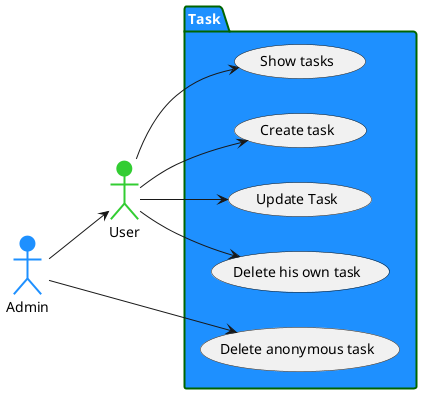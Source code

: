 @startuml
left to right direction
actor User as user #limegreen;line:limegreen;line.bold;text:black
actor Admin as admin #dodgerblue;line:dodgerblue;line.bold;text:black

package Task #dodgerblue;line:darkgreen;line.bold;text:white {
  usecase "Show tasks" as showTasks
  usecase "Create task" as createTask
  usecase "Update Task" as updateTask
  usecase "Delete his own task" as deleteHisOwnTask
  usecase "Delete anonymous task" as deleteAnonymousTask
}

admin --> user

user --> showTasks
user --> createTask
user --> updateTask
user --> deleteHisOwnTask

admin --> deleteAnonymousTask

@enduml

